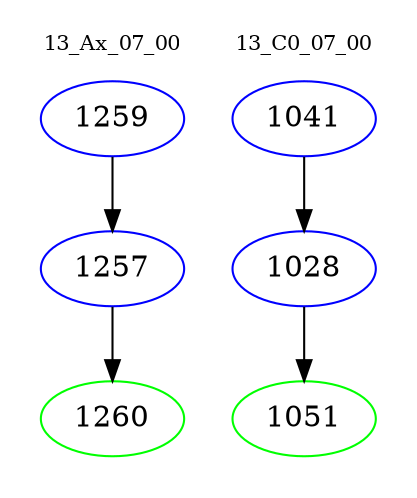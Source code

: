 digraph{
subgraph cluster_0 {
color = white
label = "13_Ax_07_00";
fontsize=10;
T0_1259 [label="1259", color="blue"]
T0_1259 -> T0_1257 [color="black"]
T0_1257 [label="1257", color="blue"]
T0_1257 -> T0_1260 [color="black"]
T0_1260 [label="1260", color="green"]
}
subgraph cluster_1 {
color = white
label = "13_C0_07_00";
fontsize=10;
T1_1041 [label="1041", color="blue"]
T1_1041 -> T1_1028 [color="black"]
T1_1028 [label="1028", color="blue"]
T1_1028 -> T1_1051 [color="black"]
T1_1051 [label="1051", color="green"]
}
}
